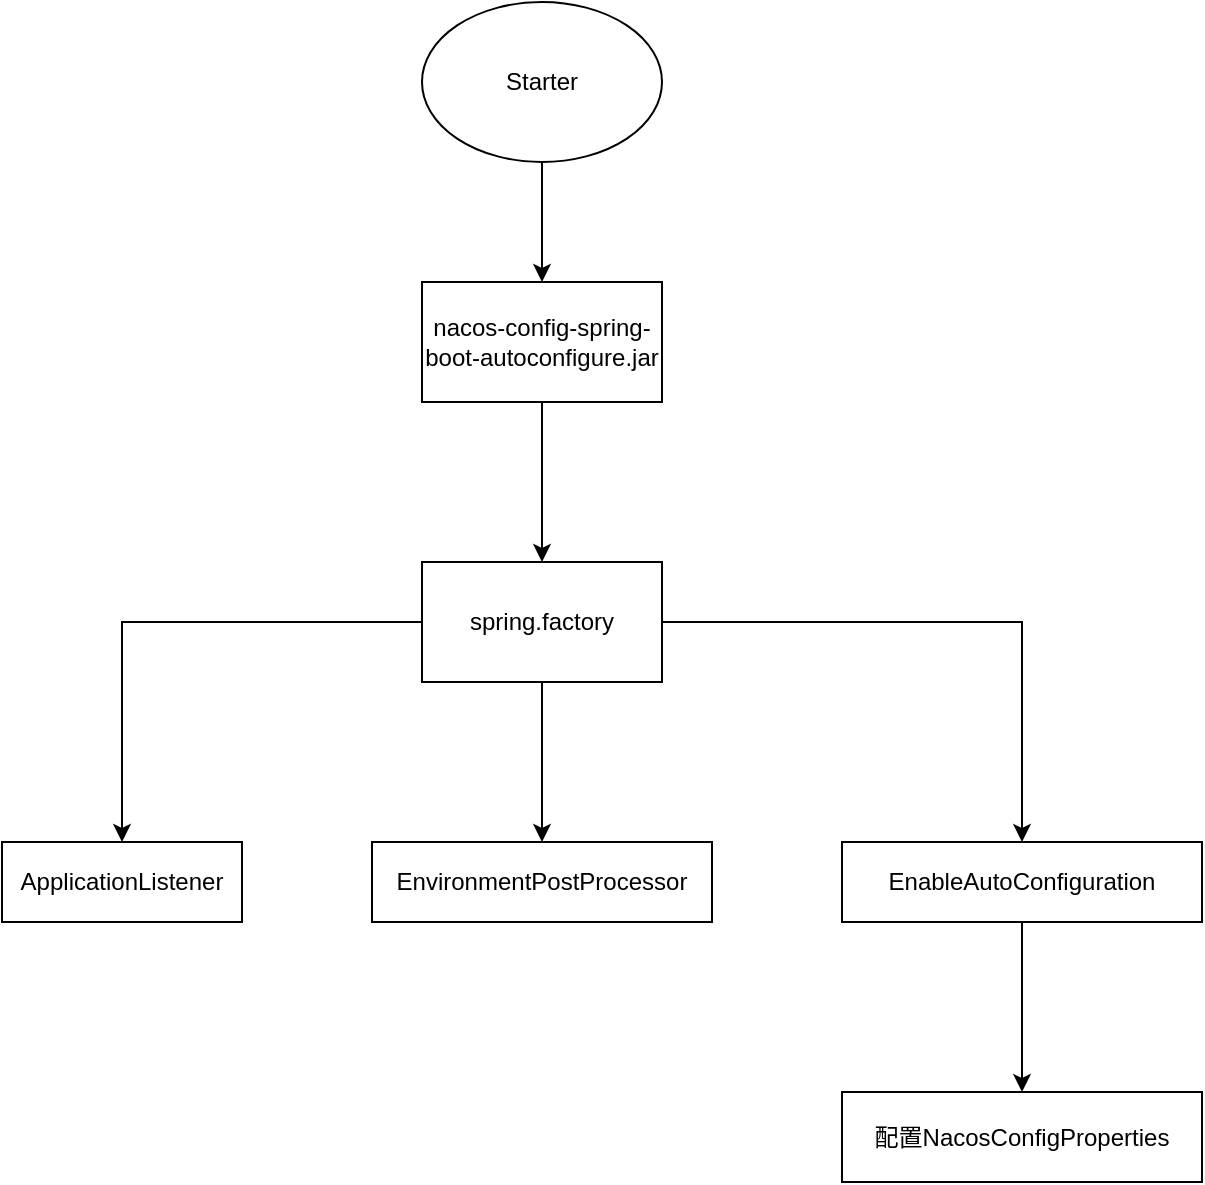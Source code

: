 <mxfile version="15.6.8" type="github">
  <diagram id="1Op5jghNUw1cPAb3R31E" name="Page-1">
    <mxGraphModel dx="1091" dy="752" grid="1" gridSize="10" guides="1" tooltips="1" connect="1" arrows="1" fold="1" page="1" pageScale="1" pageWidth="1920" pageHeight="1200" math="0" shadow="0">
      <root>
        <mxCell id="0" />
        <mxCell id="1" parent="0" />
        <mxCell id="rQATWQKpPZrb8eQxDgEx-3" value="" style="edgeStyle=orthogonalEdgeStyle;rounded=0;orthogonalLoop=1;jettySize=auto;html=1;" edge="1" parent="1" source="rQATWQKpPZrb8eQxDgEx-1" target="rQATWQKpPZrb8eQxDgEx-2">
          <mxGeometry relative="1" as="geometry" />
        </mxCell>
        <mxCell id="rQATWQKpPZrb8eQxDgEx-1" value="Starter" style="ellipse;whiteSpace=wrap;html=1;" vertex="1" parent="1">
          <mxGeometry x="250" y="20" width="120" height="80" as="geometry" />
        </mxCell>
        <mxCell id="rQATWQKpPZrb8eQxDgEx-5" value="" style="edgeStyle=orthogonalEdgeStyle;rounded=0;orthogonalLoop=1;jettySize=auto;html=1;" edge="1" parent="1" source="rQATWQKpPZrb8eQxDgEx-2" target="rQATWQKpPZrb8eQxDgEx-4">
          <mxGeometry relative="1" as="geometry" />
        </mxCell>
        <mxCell id="rQATWQKpPZrb8eQxDgEx-2" value="nacos-config-spring-boot-autoconfigure.jar" style="rounded=0;whiteSpace=wrap;html=1;" vertex="1" parent="1">
          <mxGeometry x="250" y="160" width="120" height="60" as="geometry" />
        </mxCell>
        <mxCell id="rQATWQKpPZrb8eQxDgEx-7" value="" style="edgeStyle=orthogonalEdgeStyle;rounded=0;orthogonalLoop=1;jettySize=auto;html=1;" edge="1" parent="1" source="rQATWQKpPZrb8eQxDgEx-4" target="rQATWQKpPZrb8eQxDgEx-6">
          <mxGeometry relative="1" as="geometry" />
        </mxCell>
        <mxCell id="rQATWQKpPZrb8eQxDgEx-9" value="" style="edgeStyle=orthogonalEdgeStyle;rounded=0;orthogonalLoop=1;jettySize=auto;html=1;" edge="1" parent="1" source="rQATWQKpPZrb8eQxDgEx-4" target="rQATWQKpPZrb8eQxDgEx-8">
          <mxGeometry relative="1" as="geometry" />
        </mxCell>
        <mxCell id="rQATWQKpPZrb8eQxDgEx-11" value="" style="edgeStyle=orthogonalEdgeStyle;rounded=0;orthogonalLoop=1;jettySize=auto;html=1;" edge="1" parent="1" source="rQATWQKpPZrb8eQxDgEx-4" target="rQATWQKpPZrb8eQxDgEx-10">
          <mxGeometry relative="1" as="geometry" />
        </mxCell>
        <mxCell id="rQATWQKpPZrb8eQxDgEx-4" value="&lt;div&gt;spring.factory&lt;/div&gt;" style="whiteSpace=wrap;html=1;rounded=0;" vertex="1" parent="1">
          <mxGeometry x="250" y="300" width="120" height="60" as="geometry" />
        </mxCell>
        <mxCell id="rQATWQKpPZrb8eQxDgEx-13" value="" style="edgeStyle=orthogonalEdgeStyle;rounded=0;orthogonalLoop=1;jettySize=auto;html=1;" edge="1" parent="1" source="rQATWQKpPZrb8eQxDgEx-6" target="rQATWQKpPZrb8eQxDgEx-12">
          <mxGeometry relative="1" as="geometry" />
        </mxCell>
        <mxCell id="rQATWQKpPZrb8eQxDgEx-6" value="EnableAutoConfiguration" style="whiteSpace=wrap;html=1;rounded=0;" vertex="1" parent="1">
          <mxGeometry x="460" y="440" width="180" height="40" as="geometry" />
        </mxCell>
        <mxCell id="rQATWQKpPZrb8eQxDgEx-8" value="EnvironmentPostProcessor" style="whiteSpace=wrap;html=1;rounded=0;" vertex="1" parent="1">
          <mxGeometry x="225" y="440" width="170" height="40" as="geometry" />
        </mxCell>
        <mxCell id="rQATWQKpPZrb8eQxDgEx-10" value="ApplicationListener" style="whiteSpace=wrap;html=1;rounded=0;" vertex="1" parent="1">
          <mxGeometry x="40" y="440" width="120" height="40" as="geometry" />
        </mxCell>
        <mxCell id="rQATWQKpPZrb8eQxDgEx-12" value="配置NacosConfigProperties" style="whiteSpace=wrap;html=1;rounded=0;" vertex="1" parent="1">
          <mxGeometry x="460" y="565" width="180" height="45" as="geometry" />
        </mxCell>
      </root>
    </mxGraphModel>
  </diagram>
</mxfile>
